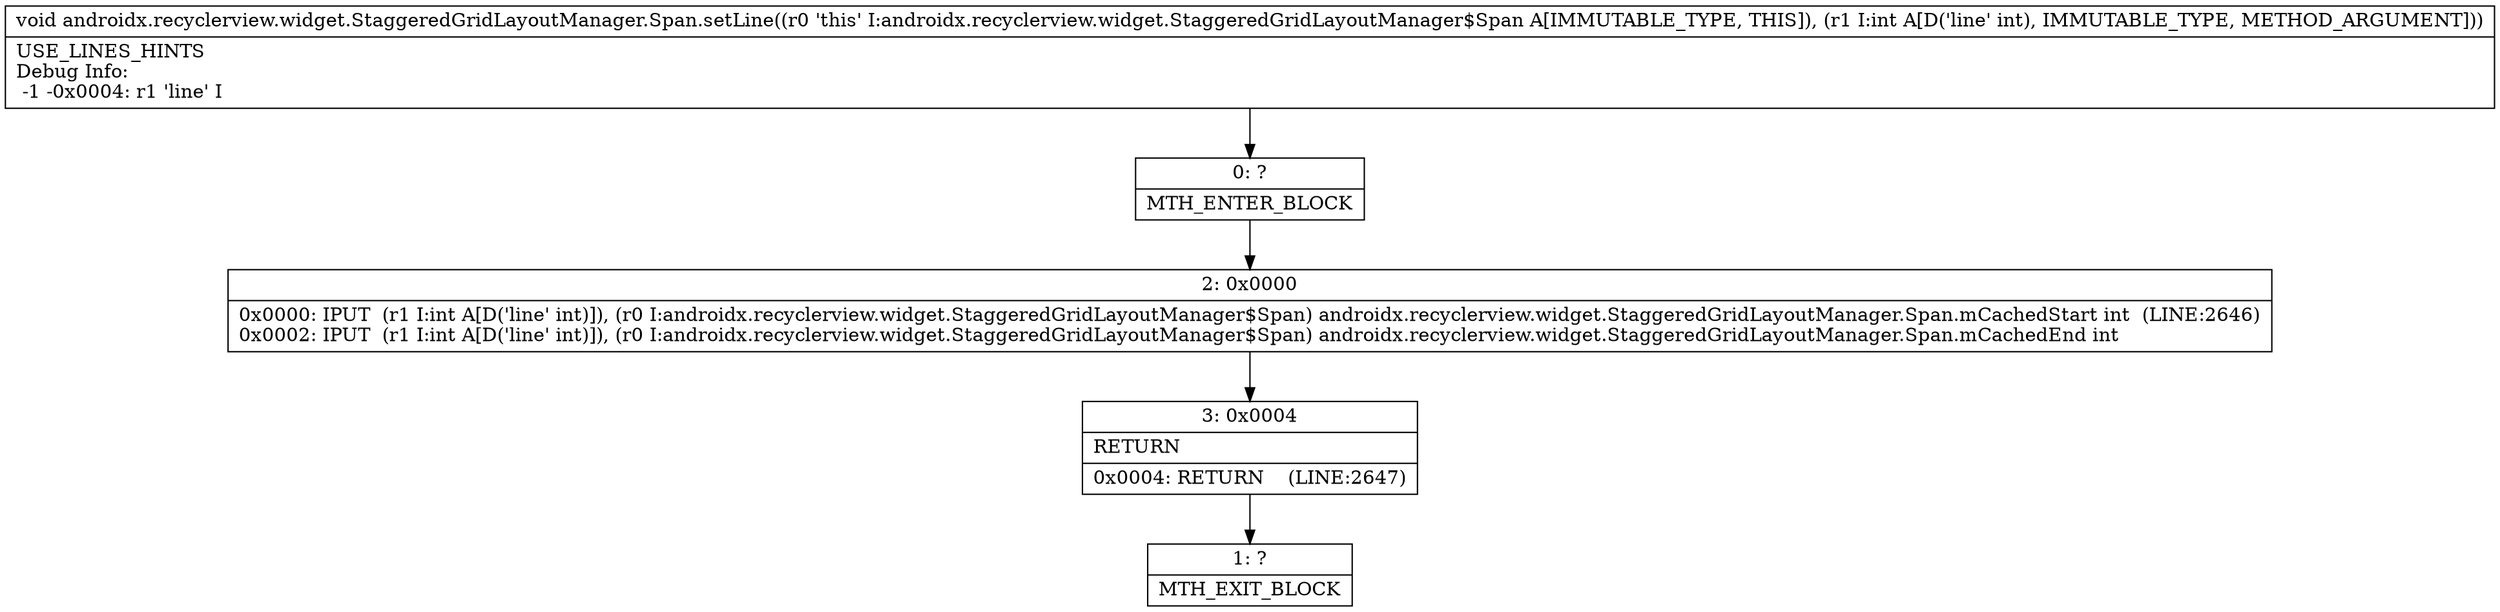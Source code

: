 digraph "CFG forandroidx.recyclerview.widget.StaggeredGridLayoutManager.Span.setLine(I)V" {
Node_0 [shape=record,label="{0\:\ ?|MTH_ENTER_BLOCK\l}"];
Node_2 [shape=record,label="{2\:\ 0x0000|0x0000: IPUT  (r1 I:int A[D('line' int)]), (r0 I:androidx.recyclerview.widget.StaggeredGridLayoutManager$Span) androidx.recyclerview.widget.StaggeredGridLayoutManager.Span.mCachedStart int  (LINE:2646)\l0x0002: IPUT  (r1 I:int A[D('line' int)]), (r0 I:androidx.recyclerview.widget.StaggeredGridLayoutManager$Span) androidx.recyclerview.widget.StaggeredGridLayoutManager.Span.mCachedEnd int \l}"];
Node_3 [shape=record,label="{3\:\ 0x0004|RETURN\l|0x0004: RETURN    (LINE:2647)\l}"];
Node_1 [shape=record,label="{1\:\ ?|MTH_EXIT_BLOCK\l}"];
MethodNode[shape=record,label="{void androidx.recyclerview.widget.StaggeredGridLayoutManager.Span.setLine((r0 'this' I:androidx.recyclerview.widget.StaggeredGridLayoutManager$Span A[IMMUTABLE_TYPE, THIS]), (r1 I:int A[D('line' int), IMMUTABLE_TYPE, METHOD_ARGUMENT]))  | USE_LINES_HINTS\lDebug Info:\l  \-1 \-0x0004: r1 'line' I\l}"];
MethodNode -> Node_0;Node_0 -> Node_2;
Node_2 -> Node_3;
Node_3 -> Node_1;
}


